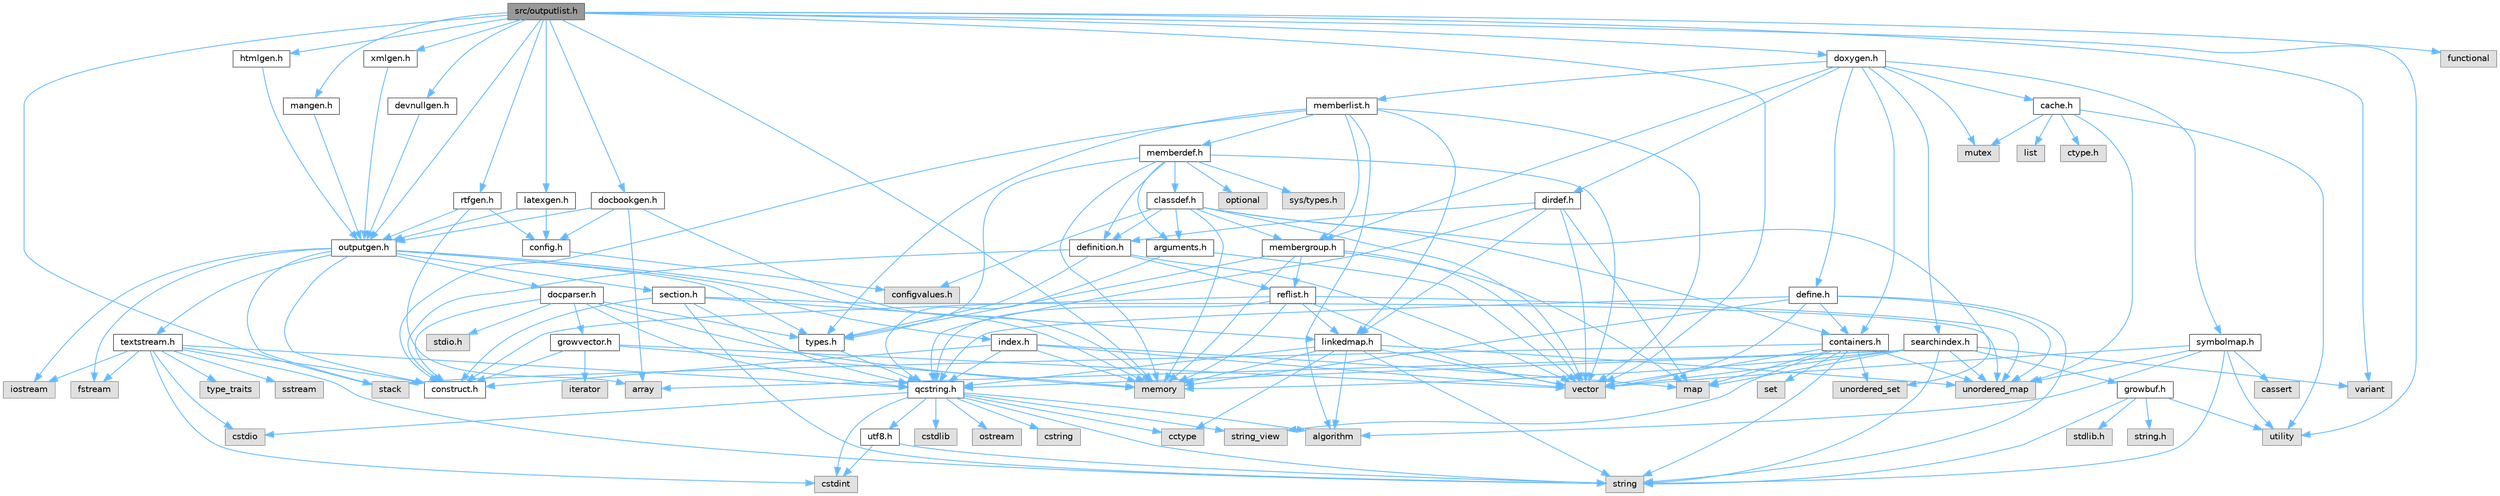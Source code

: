 digraph "src/outputlist.h"
{
 // INTERACTIVE_SVG=YES
 // LATEX_PDF_SIZE
  bgcolor="transparent";
  edge [fontname=Helvetica,fontsize=10,labelfontname=Helvetica,labelfontsize=10];
  node [fontname=Helvetica,fontsize=10,shape=box,height=0.2,width=0.4];
  Node1 [id="Node000001",label="src/outputlist.h",height=0.2,width=0.4,color="gray40", fillcolor="grey60", style="filled", fontcolor="black",tooltip=" "];
  Node1 -> Node2 [id="edge1_Node000001_Node000002",color="steelblue1",style="solid",tooltip=" "];
  Node2 [id="Node000002",label="utility",height=0.2,width=0.4,color="grey60", fillcolor="#E0E0E0", style="filled",tooltip=" "];
  Node1 -> Node3 [id="edge2_Node000001_Node000003",color="steelblue1",style="solid",tooltip=" "];
  Node3 [id="Node000003",label="vector",height=0.2,width=0.4,color="grey60", fillcolor="#E0E0E0", style="filled",tooltip=" "];
  Node1 -> Node4 [id="edge3_Node000001_Node000004",color="steelblue1",style="solid",tooltip=" "];
  Node4 [id="Node000004",label="memory",height=0.2,width=0.4,color="grey60", fillcolor="#E0E0E0", style="filled",tooltip=" "];
  Node1 -> Node5 [id="edge4_Node000001_Node000005",color="steelblue1",style="solid",tooltip=" "];
  Node5 [id="Node000005",label="variant",height=0.2,width=0.4,color="grey60", fillcolor="#E0E0E0", style="filled",tooltip=" "];
  Node1 -> Node6 [id="edge5_Node000001_Node000006",color="steelblue1",style="solid",tooltip=" "];
  Node6 [id="Node000006",label="stack",height=0.2,width=0.4,color="grey60", fillcolor="#E0E0E0", style="filled",tooltip=" "];
  Node1 -> Node7 [id="edge6_Node000001_Node000007",color="steelblue1",style="solid",tooltip=" "];
  Node7 [id="Node000007",label="functional",height=0.2,width=0.4,color="grey60", fillcolor="#E0E0E0", style="filled",tooltip=" "];
  Node1 -> Node8 [id="edge7_Node000001_Node000008",color="steelblue1",style="solid",tooltip=" "];
  Node8 [id="Node000008",label="outputgen.h",height=0.2,width=0.4,color="grey40", fillcolor="white", style="filled",URL="$df/d06/outputgen_8h.html",tooltip=" "];
  Node8 -> Node4 [id="edge8_Node000008_Node000004",color="steelblue1",style="solid",tooltip=" "];
  Node8 -> Node6 [id="edge9_Node000008_Node000006",color="steelblue1",style="solid",tooltip=" "];
  Node8 -> Node9 [id="edge10_Node000008_Node000009",color="steelblue1",style="solid",tooltip=" "];
  Node9 [id="Node000009",label="iostream",height=0.2,width=0.4,color="grey60", fillcolor="#E0E0E0", style="filled",tooltip=" "];
  Node8 -> Node10 [id="edge11_Node000008_Node000010",color="steelblue1",style="solid",tooltip=" "];
  Node10 [id="Node000010",label="fstream",height=0.2,width=0.4,color="grey60", fillcolor="#E0E0E0", style="filled",tooltip=" "];
  Node8 -> Node11 [id="edge12_Node000008_Node000011",color="steelblue1",style="solid",tooltip=" "];
  Node11 [id="Node000011",label="types.h",height=0.2,width=0.4,color="grey40", fillcolor="white", style="filled",URL="$d9/d49/types_8h.html",tooltip="This file contains a number of basic enums and types."];
  Node11 -> Node12 [id="edge13_Node000011_Node000012",color="steelblue1",style="solid",tooltip=" "];
  Node12 [id="Node000012",label="qcstring.h",height=0.2,width=0.4,color="grey40", fillcolor="white", style="filled",URL="$d7/d5c/qcstring_8h.html",tooltip=" "];
  Node12 -> Node13 [id="edge14_Node000012_Node000013",color="steelblue1",style="solid",tooltip=" "];
  Node13 [id="Node000013",label="string",height=0.2,width=0.4,color="grey60", fillcolor="#E0E0E0", style="filled",tooltip=" "];
  Node12 -> Node14 [id="edge15_Node000012_Node000014",color="steelblue1",style="solid",tooltip=" "];
  Node14 [id="Node000014",label="string_view",height=0.2,width=0.4,color="grey60", fillcolor="#E0E0E0", style="filled",tooltip=" "];
  Node12 -> Node15 [id="edge16_Node000012_Node000015",color="steelblue1",style="solid",tooltip=" "];
  Node15 [id="Node000015",label="algorithm",height=0.2,width=0.4,color="grey60", fillcolor="#E0E0E0", style="filled",tooltip=" "];
  Node12 -> Node16 [id="edge17_Node000012_Node000016",color="steelblue1",style="solid",tooltip=" "];
  Node16 [id="Node000016",label="cctype",height=0.2,width=0.4,color="grey60", fillcolor="#E0E0E0", style="filled",tooltip=" "];
  Node12 -> Node17 [id="edge18_Node000012_Node000017",color="steelblue1",style="solid",tooltip=" "];
  Node17 [id="Node000017",label="cstring",height=0.2,width=0.4,color="grey60", fillcolor="#E0E0E0", style="filled",tooltip=" "];
  Node12 -> Node18 [id="edge19_Node000012_Node000018",color="steelblue1",style="solid",tooltip=" "];
  Node18 [id="Node000018",label="cstdio",height=0.2,width=0.4,color="grey60", fillcolor="#E0E0E0", style="filled",tooltip=" "];
  Node12 -> Node19 [id="edge20_Node000012_Node000019",color="steelblue1",style="solid",tooltip=" "];
  Node19 [id="Node000019",label="cstdlib",height=0.2,width=0.4,color="grey60", fillcolor="#E0E0E0", style="filled",tooltip=" "];
  Node12 -> Node20 [id="edge21_Node000012_Node000020",color="steelblue1",style="solid",tooltip=" "];
  Node20 [id="Node000020",label="cstdint",height=0.2,width=0.4,color="grey60", fillcolor="#E0E0E0", style="filled",tooltip=" "];
  Node12 -> Node21 [id="edge22_Node000012_Node000021",color="steelblue1",style="solid",tooltip=" "];
  Node21 [id="Node000021",label="ostream",height=0.2,width=0.4,color="grey60", fillcolor="#E0E0E0", style="filled",tooltip=" "];
  Node12 -> Node22 [id="edge23_Node000012_Node000022",color="steelblue1",style="solid",tooltip=" "];
  Node22 [id="Node000022",label="utf8.h",height=0.2,width=0.4,color="grey40", fillcolor="white", style="filled",URL="$db/d7c/utf8_8h.html",tooltip="Various UTF8 related helper functions."];
  Node22 -> Node20 [id="edge24_Node000022_Node000020",color="steelblue1",style="solid",tooltip=" "];
  Node22 -> Node13 [id="edge25_Node000022_Node000013",color="steelblue1",style="solid",tooltip=" "];
  Node8 -> Node23 [id="edge26_Node000008_Node000023",color="steelblue1",style="solid",tooltip=" "];
  Node23 [id="Node000023",label="index.h",height=0.2,width=0.4,color="grey40", fillcolor="white", style="filled",URL="$d1/db5/index_8h.html",tooltip=" "];
  Node23 -> Node4 [id="edge27_Node000023_Node000004",color="steelblue1",style="solid",tooltip=" "];
  Node23 -> Node3 [id="edge28_Node000023_Node000003",color="steelblue1",style="solid",tooltip=" "];
  Node23 -> Node24 [id="edge29_Node000023_Node000024",color="steelblue1",style="solid",tooltip=" "];
  Node24 [id="Node000024",label="map",height=0.2,width=0.4,color="grey60", fillcolor="#E0E0E0", style="filled",tooltip=" "];
  Node23 -> Node12 [id="edge30_Node000023_Node000012",color="steelblue1",style="solid",tooltip=" "];
  Node23 -> Node25 [id="edge31_Node000023_Node000025",color="steelblue1",style="solid",tooltip=" "];
  Node25 [id="Node000025",label="construct.h",height=0.2,width=0.4,color="grey40", fillcolor="white", style="filled",URL="$d7/dfc/construct_8h.html",tooltip=" "];
  Node8 -> Node26 [id="edge32_Node000008_Node000026",color="steelblue1",style="solid",tooltip=" "];
  Node26 [id="Node000026",label="section.h",height=0.2,width=0.4,color="grey40", fillcolor="white", style="filled",URL="$d1/d2a/section_8h.html",tooltip=" "];
  Node26 -> Node13 [id="edge33_Node000026_Node000013",color="steelblue1",style="solid",tooltip=" "];
  Node26 -> Node27 [id="edge34_Node000026_Node000027",color="steelblue1",style="solid",tooltip=" "];
  Node27 [id="Node000027",label="unordered_map",height=0.2,width=0.4,color="grey60", fillcolor="#E0E0E0", style="filled",tooltip=" "];
  Node26 -> Node12 [id="edge35_Node000026_Node000012",color="steelblue1",style="solid",tooltip=" "];
  Node26 -> Node28 [id="edge36_Node000026_Node000028",color="steelblue1",style="solid",tooltip=" "];
  Node28 [id="Node000028",label="linkedmap.h",height=0.2,width=0.4,color="grey40", fillcolor="white", style="filled",URL="$da/de1/linkedmap_8h.html",tooltip=" "];
  Node28 -> Node27 [id="edge37_Node000028_Node000027",color="steelblue1",style="solid",tooltip=" "];
  Node28 -> Node3 [id="edge38_Node000028_Node000003",color="steelblue1",style="solid",tooltip=" "];
  Node28 -> Node4 [id="edge39_Node000028_Node000004",color="steelblue1",style="solid",tooltip=" "];
  Node28 -> Node13 [id="edge40_Node000028_Node000013",color="steelblue1",style="solid",tooltip=" "];
  Node28 -> Node15 [id="edge41_Node000028_Node000015",color="steelblue1",style="solid",tooltip=" "];
  Node28 -> Node16 [id="edge42_Node000028_Node000016",color="steelblue1",style="solid",tooltip=" "];
  Node28 -> Node12 [id="edge43_Node000028_Node000012",color="steelblue1",style="solid",tooltip=" "];
  Node26 -> Node25 [id="edge44_Node000026_Node000025",color="steelblue1",style="solid",tooltip=" "];
  Node8 -> Node29 [id="edge45_Node000008_Node000029",color="steelblue1",style="solid",tooltip=" "];
  Node29 [id="Node000029",label="textstream.h",height=0.2,width=0.4,color="grey40", fillcolor="white", style="filled",URL="$d4/d7d/textstream_8h.html",tooltip=" "];
  Node29 -> Node13 [id="edge46_Node000029_Node000013",color="steelblue1",style="solid",tooltip=" "];
  Node29 -> Node9 [id="edge47_Node000029_Node000009",color="steelblue1",style="solid",tooltip=" "];
  Node29 -> Node30 [id="edge48_Node000029_Node000030",color="steelblue1",style="solid",tooltip=" "];
  Node30 [id="Node000030",label="sstream",height=0.2,width=0.4,color="grey60", fillcolor="#E0E0E0", style="filled",tooltip=" "];
  Node29 -> Node20 [id="edge49_Node000029_Node000020",color="steelblue1",style="solid",tooltip=" "];
  Node29 -> Node18 [id="edge50_Node000029_Node000018",color="steelblue1",style="solid",tooltip=" "];
  Node29 -> Node10 [id="edge51_Node000029_Node000010",color="steelblue1",style="solid",tooltip=" "];
  Node29 -> Node31 [id="edge52_Node000029_Node000031",color="steelblue1",style="solid",tooltip=" "];
  Node31 [id="Node000031",label="type_traits",height=0.2,width=0.4,color="grey60", fillcolor="#E0E0E0", style="filled",tooltip=" "];
  Node29 -> Node12 [id="edge53_Node000029_Node000012",color="steelblue1",style="solid",tooltip=" "];
  Node29 -> Node25 [id="edge54_Node000029_Node000025",color="steelblue1",style="solid",tooltip=" "];
  Node8 -> Node32 [id="edge55_Node000008_Node000032",color="steelblue1",style="solid",tooltip=" "];
  Node32 [id="Node000032",label="docparser.h",height=0.2,width=0.4,color="grey40", fillcolor="white", style="filled",URL="$de/d9c/docparser_8h.html",tooltip=" "];
  Node32 -> Node33 [id="edge56_Node000032_Node000033",color="steelblue1",style="solid",tooltip=" "];
  Node33 [id="Node000033",label="stdio.h",height=0.2,width=0.4,color="grey60", fillcolor="#E0E0E0", style="filled",tooltip=" "];
  Node32 -> Node4 [id="edge57_Node000032_Node000004",color="steelblue1",style="solid",tooltip=" "];
  Node32 -> Node12 [id="edge58_Node000032_Node000012",color="steelblue1",style="solid",tooltip=" "];
  Node32 -> Node34 [id="edge59_Node000032_Node000034",color="steelblue1",style="solid",tooltip=" "];
  Node34 [id="Node000034",label="growvector.h",height=0.2,width=0.4,color="grey40", fillcolor="white", style="filled",URL="$d7/d50/growvector_8h.html",tooltip=" "];
  Node34 -> Node3 [id="edge60_Node000034_Node000003",color="steelblue1",style="solid",tooltip=" "];
  Node34 -> Node4 [id="edge61_Node000034_Node000004",color="steelblue1",style="solid",tooltip=" "];
  Node34 -> Node35 [id="edge62_Node000034_Node000035",color="steelblue1",style="solid",tooltip=" "];
  Node35 [id="Node000035",label="iterator",height=0.2,width=0.4,color="grey60", fillcolor="#E0E0E0", style="filled",tooltip=" "];
  Node34 -> Node25 [id="edge63_Node000034_Node000025",color="steelblue1",style="solid",tooltip=" "];
  Node32 -> Node25 [id="edge64_Node000032_Node000025",color="steelblue1",style="solid",tooltip=" "];
  Node32 -> Node11 [id="edge65_Node000032_Node000011",color="steelblue1",style="solid",tooltip=" "];
  Node8 -> Node25 [id="edge66_Node000008_Node000025",color="steelblue1",style="solid",tooltip=" "];
  Node1 -> Node36 [id="edge67_Node000001_Node000036",color="steelblue1",style="solid",tooltip=" "];
  Node36 [id="Node000036",label="doxygen.h",height=0.2,width=0.4,color="grey40", fillcolor="white", style="filled",URL="$d1/da1/doxygen_8h.html",tooltip=" "];
  Node36 -> Node37 [id="edge68_Node000036_Node000037",color="steelblue1",style="solid",tooltip=" "];
  Node37 [id="Node000037",label="mutex",height=0.2,width=0.4,color="grey60", fillcolor="#E0E0E0", style="filled",tooltip=" "];
  Node36 -> Node38 [id="edge69_Node000036_Node000038",color="steelblue1",style="solid",tooltip=" "];
  Node38 [id="Node000038",label="containers.h",height=0.2,width=0.4,color="grey40", fillcolor="white", style="filled",URL="$d5/d75/containers_8h.html",tooltip=" "];
  Node38 -> Node3 [id="edge70_Node000038_Node000003",color="steelblue1",style="solid",tooltip=" "];
  Node38 -> Node13 [id="edge71_Node000038_Node000013",color="steelblue1",style="solid",tooltip=" "];
  Node38 -> Node14 [id="edge72_Node000038_Node000014",color="steelblue1",style="solid",tooltip=" "];
  Node38 -> Node39 [id="edge73_Node000038_Node000039",color="steelblue1",style="solid",tooltip=" "];
  Node39 [id="Node000039",label="set",height=0.2,width=0.4,color="grey60", fillcolor="#E0E0E0", style="filled",tooltip=" "];
  Node38 -> Node24 [id="edge74_Node000038_Node000024",color="steelblue1",style="solid",tooltip=" "];
  Node38 -> Node40 [id="edge75_Node000038_Node000040",color="steelblue1",style="solid",tooltip=" "];
  Node40 [id="Node000040",label="unordered_set",height=0.2,width=0.4,color="grey60", fillcolor="#E0E0E0", style="filled",tooltip=" "];
  Node38 -> Node27 [id="edge76_Node000038_Node000027",color="steelblue1",style="solid",tooltip=" "];
  Node38 -> Node6 [id="edge77_Node000038_Node000006",color="steelblue1",style="solid",tooltip=" "];
  Node36 -> Node41 [id="edge78_Node000036_Node000041",color="steelblue1",style="solid",tooltip=" "];
  Node41 [id="Node000041",label="membergroup.h",height=0.2,width=0.4,color="grey40", fillcolor="white", style="filled",URL="$d9/d11/membergroup_8h.html",tooltip=" "];
  Node41 -> Node3 [id="edge79_Node000041_Node000003",color="steelblue1",style="solid",tooltip=" "];
  Node41 -> Node24 [id="edge80_Node000041_Node000024",color="steelblue1",style="solid",tooltip=" "];
  Node41 -> Node4 [id="edge81_Node000041_Node000004",color="steelblue1",style="solid",tooltip=" "];
  Node41 -> Node11 [id="edge82_Node000041_Node000011",color="steelblue1",style="solid",tooltip=" "];
  Node41 -> Node42 [id="edge83_Node000041_Node000042",color="steelblue1",style="solid",tooltip=" "];
  Node42 [id="Node000042",label="reflist.h",height=0.2,width=0.4,color="grey40", fillcolor="white", style="filled",URL="$d1/d02/reflist_8h.html",tooltip=" "];
  Node42 -> Node3 [id="edge84_Node000042_Node000003",color="steelblue1",style="solid",tooltip=" "];
  Node42 -> Node27 [id="edge85_Node000042_Node000027",color="steelblue1",style="solid",tooltip=" "];
  Node42 -> Node4 [id="edge86_Node000042_Node000004",color="steelblue1",style="solid",tooltip=" "];
  Node42 -> Node12 [id="edge87_Node000042_Node000012",color="steelblue1",style="solid",tooltip=" "];
  Node42 -> Node28 [id="edge88_Node000042_Node000028",color="steelblue1",style="solid",tooltip=" "];
  Node42 -> Node25 [id="edge89_Node000042_Node000025",color="steelblue1",style="solid",tooltip=" "];
  Node36 -> Node43 [id="edge90_Node000036_Node000043",color="steelblue1",style="solid",tooltip=" "];
  Node43 [id="Node000043",label="dirdef.h",height=0.2,width=0.4,color="grey40", fillcolor="white", style="filled",URL="$d6/d15/dirdef_8h.html",tooltip=" "];
  Node43 -> Node3 [id="edge91_Node000043_Node000003",color="steelblue1",style="solid",tooltip=" "];
  Node43 -> Node24 [id="edge92_Node000043_Node000024",color="steelblue1",style="solid",tooltip=" "];
  Node43 -> Node12 [id="edge93_Node000043_Node000012",color="steelblue1",style="solid",tooltip=" "];
  Node43 -> Node28 [id="edge94_Node000043_Node000028",color="steelblue1",style="solid",tooltip=" "];
  Node43 -> Node44 [id="edge95_Node000043_Node000044",color="steelblue1",style="solid",tooltip=" "];
  Node44 [id="Node000044",label="definition.h",height=0.2,width=0.4,color="grey40", fillcolor="white", style="filled",URL="$df/da1/definition_8h.html",tooltip=" "];
  Node44 -> Node3 [id="edge96_Node000044_Node000003",color="steelblue1",style="solid",tooltip=" "];
  Node44 -> Node11 [id="edge97_Node000044_Node000011",color="steelblue1",style="solid",tooltip=" "];
  Node44 -> Node42 [id="edge98_Node000044_Node000042",color="steelblue1",style="solid",tooltip=" "];
  Node44 -> Node25 [id="edge99_Node000044_Node000025",color="steelblue1",style="solid",tooltip=" "];
  Node36 -> Node45 [id="edge100_Node000036_Node000045",color="steelblue1",style="solid",tooltip=" "];
  Node45 [id="Node000045",label="memberlist.h",height=0.2,width=0.4,color="grey40", fillcolor="white", style="filled",URL="$dd/d78/memberlist_8h.html",tooltip=" "];
  Node45 -> Node3 [id="edge101_Node000045_Node000003",color="steelblue1",style="solid",tooltip=" "];
  Node45 -> Node15 [id="edge102_Node000045_Node000015",color="steelblue1",style="solid",tooltip=" "];
  Node45 -> Node46 [id="edge103_Node000045_Node000046",color="steelblue1",style="solid",tooltip=" "];
  Node46 [id="Node000046",label="memberdef.h",height=0.2,width=0.4,color="grey40", fillcolor="white", style="filled",URL="$d4/d46/memberdef_8h.html",tooltip=" "];
  Node46 -> Node3 [id="edge104_Node000046_Node000003",color="steelblue1",style="solid",tooltip=" "];
  Node46 -> Node4 [id="edge105_Node000046_Node000004",color="steelblue1",style="solid",tooltip=" "];
  Node46 -> Node47 [id="edge106_Node000046_Node000047",color="steelblue1",style="solid",tooltip=" "];
  Node47 [id="Node000047",label="optional",height=0.2,width=0.4,color="grey60", fillcolor="#E0E0E0", style="filled",tooltip=" "];
  Node46 -> Node48 [id="edge107_Node000046_Node000048",color="steelblue1",style="solid",tooltip=" "];
  Node48 [id="Node000048",label="sys/types.h",height=0.2,width=0.4,color="grey60", fillcolor="#E0E0E0", style="filled",tooltip=" "];
  Node46 -> Node11 [id="edge108_Node000046_Node000011",color="steelblue1",style="solid",tooltip=" "];
  Node46 -> Node44 [id="edge109_Node000046_Node000044",color="steelblue1",style="solid",tooltip=" "];
  Node46 -> Node49 [id="edge110_Node000046_Node000049",color="steelblue1",style="solid",tooltip=" "];
  Node49 [id="Node000049",label="arguments.h",height=0.2,width=0.4,color="grey40", fillcolor="white", style="filled",URL="$df/d9b/arguments_8h.html",tooltip=" "];
  Node49 -> Node3 [id="edge111_Node000049_Node000003",color="steelblue1",style="solid",tooltip=" "];
  Node49 -> Node12 [id="edge112_Node000049_Node000012",color="steelblue1",style="solid",tooltip=" "];
  Node46 -> Node50 [id="edge113_Node000046_Node000050",color="steelblue1",style="solid",tooltip=" "];
  Node50 [id="Node000050",label="classdef.h",height=0.2,width=0.4,color="grey40", fillcolor="white", style="filled",URL="$d1/da6/classdef_8h.html",tooltip=" "];
  Node50 -> Node4 [id="edge114_Node000050_Node000004",color="steelblue1",style="solid",tooltip=" "];
  Node50 -> Node3 [id="edge115_Node000050_Node000003",color="steelblue1",style="solid",tooltip=" "];
  Node50 -> Node40 [id="edge116_Node000050_Node000040",color="steelblue1",style="solid",tooltip=" "];
  Node50 -> Node38 [id="edge117_Node000050_Node000038",color="steelblue1",style="solid",tooltip=" "];
  Node50 -> Node44 [id="edge118_Node000050_Node000044",color="steelblue1",style="solid",tooltip=" "];
  Node50 -> Node49 [id="edge119_Node000050_Node000049",color="steelblue1",style="solid",tooltip=" "];
  Node50 -> Node41 [id="edge120_Node000050_Node000041",color="steelblue1",style="solid",tooltip=" "];
  Node50 -> Node51 [id="edge121_Node000050_Node000051",color="steelblue1",style="solid",tooltip=" "];
  Node51 [id="Node000051",label="configvalues.h",height=0.2,width=0.4,color="grey60", fillcolor="#E0E0E0", style="filled",tooltip=" "];
  Node45 -> Node28 [id="edge122_Node000045_Node000028",color="steelblue1",style="solid",tooltip=" "];
  Node45 -> Node11 [id="edge123_Node000045_Node000011",color="steelblue1",style="solid",tooltip=" "];
  Node45 -> Node41 [id="edge124_Node000045_Node000041",color="steelblue1",style="solid",tooltip=" "];
  Node45 -> Node25 [id="edge125_Node000045_Node000025",color="steelblue1",style="solid",tooltip=" "];
  Node36 -> Node52 [id="edge126_Node000036_Node000052",color="steelblue1",style="solid",tooltip=" "];
  Node52 [id="Node000052",label="define.h",height=0.2,width=0.4,color="grey40", fillcolor="white", style="filled",URL="$df/d67/define_8h.html",tooltip=" "];
  Node52 -> Node3 [id="edge127_Node000052_Node000003",color="steelblue1",style="solid",tooltip=" "];
  Node52 -> Node4 [id="edge128_Node000052_Node000004",color="steelblue1",style="solid",tooltip=" "];
  Node52 -> Node13 [id="edge129_Node000052_Node000013",color="steelblue1",style="solid",tooltip=" "];
  Node52 -> Node27 [id="edge130_Node000052_Node000027",color="steelblue1",style="solid",tooltip=" "];
  Node52 -> Node12 [id="edge131_Node000052_Node000012",color="steelblue1",style="solid",tooltip=" "];
  Node52 -> Node38 [id="edge132_Node000052_Node000038",color="steelblue1",style="solid",tooltip=" "];
  Node36 -> Node53 [id="edge133_Node000036_Node000053",color="steelblue1",style="solid",tooltip=" "];
  Node53 [id="Node000053",label="cache.h",height=0.2,width=0.4,color="grey40", fillcolor="white", style="filled",URL="$d3/d26/cache_8h.html",tooltip=" "];
  Node53 -> Node54 [id="edge134_Node000053_Node000054",color="steelblue1",style="solid",tooltip=" "];
  Node54 [id="Node000054",label="list",height=0.2,width=0.4,color="grey60", fillcolor="#E0E0E0", style="filled",tooltip=" "];
  Node53 -> Node27 [id="edge135_Node000053_Node000027",color="steelblue1",style="solid",tooltip=" "];
  Node53 -> Node37 [id="edge136_Node000053_Node000037",color="steelblue1",style="solid",tooltip=" "];
  Node53 -> Node2 [id="edge137_Node000053_Node000002",color="steelblue1",style="solid",tooltip=" "];
  Node53 -> Node55 [id="edge138_Node000053_Node000055",color="steelblue1",style="solid",tooltip=" "];
  Node55 [id="Node000055",label="ctype.h",height=0.2,width=0.4,color="grey60", fillcolor="#E0E0E0", style="filled",tooltip=" "];
  Node36 -> Node56 [id="edge139_Node000036_Node000056",color="steelblue1",style="solid",tooltip=" "];
  Node56 [id="Node000056",label="symbolmap.h",height=0.2,width=0.4,color="grey40", fillcolor="white", style="filled",URL="$d7/ddd/symbolmap_8h.html",tooltip=" "];
  Node56 -> Node15 [id="edge140_Node000056_Node000015",color="steelblue1",style="solid",tooltip=" "];
  Node56 -> Node27 [id="edge141_Node000056_Node000027",color="steelblue1",style="solid",tooltip=" "];
  Node56 -> Node3 [id="edge142_Node000056_Node000003",color="steelblue1",style="solid",tooltip=" "];
  Node56 -> Node13 [id="edge143_Node000056_Node000013",color="steelblue1",style="solid",tooltip=" "];
  Node56 -> Node2 [id="edge144_Node000056_Node000002",color="steelblue1",style="solid",tooltip=" "];
  Node56 -> Node57 [id="edge145_Node000056_Node000057",color="steelblue1",style="solid",tooltip=" "];
  Node57 [id="Node000057",label="cassert",height=0.2,width=0.4,color="grey60", fillcolor="#E0E0E0", style="filled",tooltip=" "];
  Node36 -> Node58 [id="edge146_Node000036_Node000058",color="steelblue1",style="solid",tooltip=" "];
  Node58 [id="Node000058",label="searchindex.h",height=0.2,width=0.4,color="grey40", fillcolor="white", style="filled",URL="$de/d07/searchindex_8h.html",tooltip="Web server based search engine."];
  Node58 -> Node4 [id="edge147_Node000058_Node000004",color="steelblue1",style="solid",tooltip=" "];
  Node58 -> Node3 [id="edge148_Node000058_Node000003",color="steelblue1",style="solid",tooltip=" "];
  Node58 -> Node24 [id="edge149_Node000058_Node000024",color="steelblue1",style="solid",tooltip=" "];
  Node58 -> Node27 [id="edge150_Node000058_Node000027",color="steelblue1",style="solid",tooltip=" "];
  Node58 -> Node13 [id="edge151_Node000058_Node000013",color="steelblue1",style="solid",tooltip=" "];
  Node58 -> Node59 [id="edge152_Node000058_Node000059",color="steelblue1",style="solid",tooltip=" "];
  Node59 [id="Node000059",label="array",height=0.2,width=0.4,color="grey60", fillcolor="#E0E0E0", style="filled",tooltip=" "];
  Node58 -> Node5 [id="edge153_Node000058_Node000005",color="steelblue1",style="solid",tooltip=" "];
  Node58 -> Node12 [id="edge154_Node000058_Node000012",color="steelblue1",style="solid",tooltip=" "];
  Node58 -> Node60 [id="edge155_Node000058_Node000060",color="steelblue1",style="solid",tooltip=" "];
  Node60 [id="Node000060",label="growbuf.h",height=0.2,width=0.4,color="grey40", fillcolor="white", style="filled",URL="$dd/d72/growbuf_8h.html",tooltip=" "];
  Node60 -> Node2 [id="edge156_Node000060_Node000002",color="steelblue1",style="solid",tooltip=" "];
  Node60 -> Node61 [id="edge157_Node000060_Node000061",color="steelblue1",style="solid",tooltip=" "];
  Node61 [id="Node000061",label="stdlib.h",height=0.2,width=0.4,color="grey60", fillcolor="#E0E0E0", style="filled",tooltip=" "];
  Node60 -> Node62 [id="edge158_Node000060_Node000062",color="steelblue1",style="solid",tooltip=" "];
  Node62 [id="Node000062",label="string.h",height=0.2,width=0.4,color="grey60", fillcolor="#E0E0E0", style="filled",tooltip=" "];
  Node60 -> Node13 [id="edge159_Node000060_Node000013",color="steelblue1",style="solid",tooltip=" "];
  Node1 -> Node63 [id="edge160_Node000001_Node000063",color="steelblue1",style="solid",tooltip=" "];
  Node63 [id="Node000063",label="htmlgen.h",height=0.2,width=0.4,color="grey40", fillcolor="white", style="filled",URL="$d8/d56/htmlgen_8h.html",tooltip=" "];
  Node63 -> Node8 [id="edge161_Node000063_Node000008",color="steelblue1",style="solid",tooltip=" "];
  Node1 -> Node64 [id="edge162_Node000001_Node000064",color="steelblue1",style="solid",tooltip=" "];
  Node64 [id="Node000064",label="latexgen.h",height=0.2,width=0.4,color="grey40", fillcolor="white", style="filled",URL="$d6/d9c/latexgen_8h.html",tooltip=" "];
  Node64 -> Node65 [id="edge163_Node000064_Node000065",color="steelblue1",style="solid",tooltip=" "];
  Node65 [id="Node000065",label="config.h",height=0.2,width=0.4,color="grey40", fillcolor="white", style="filled",URL="$db/d16/config_8h.html",tooltip=" "];
  Node65 -> Node51 [id="edge164_Node000065_Node000051",color="steelblue1",style="solid",tooltip=" "];
  Node64 -> Node8 [id="edge165_Node000064_Node000008",color="steelblue1",style="solid",tooltip=" "];
  Node1 -> Node66 [id="edge166_Node000001_Node000066",color="steelblue1",style="solid",tooltip=" "];
  Node66 [id="Node000066",label="rtfgen.h",height=0.2,width=0.4,color="grey40", fillcolor="white", style="filled",URL="$d4/daa/rtfgen_8h.html",tooltip=" "];
  Node66 -> Node59 [id="edge167_Node000066_Node000059",color="steelblue1",style="solid",tooltip=" "];
  Node66 -> Node65 [id="edge168_Node000066_Node000065",color="steelblue1",style="solid",tooltip=" "];
  Node66 -> Node8 [id="edge169_Node000066_Node000008",color="steelblue1",style="solid",tooltip=" "];
  Node1 -> Node67 [id="edge170_Node000001_Node000067",color="steelblue1",style="solid",tooltip=" "];
  Node67 [id="Node000067",label="mangen.h",height=0.2,width=0.4,color="grey40", fillcolor="white", style="filled",URL="$da/dc0/mangen_8h.html",tooltip=" "];
  Node67 -> Node8 [id="edge171_Node000067_Node000008",color="steelblue1",style="solid",tooltip=" "];
  Node1 -> Node68 [id="edge172_Node000001_Node000068",color="steelblue1",style="solid",tooltip=" "];
  Node68 [id="Node000068",label="docbookgen.h",height=0.2,width=0.4,color="grey40", fillcolor="white", style="filled",URL="$de/dea/docbookgen_8h.html",tooltip=" "];
  Node68 -> Node4 [id="edge173_Node000068_Node000004",color="steelblue1",style="solid",tooltip=" "];
  Node68 -> Node59 [id="edge174_Node000068_Node000059",color="steelblue1",style="solid",tooltip=" "];
  Node68 -> Node65 [id="edge175_Node000068_Node000065",color="steelblue1",style="solid",tooltip=" "];
  Node68 -> Node8 [id="edge176_Node000068_Node000008",color="steelblue1",style="solid",tooltip=" "];
  Node1 -> Node69 [id="edge177_Node000001_Node000069",color="steelblue1",style="solid",tooltip=" "];
  Node69 [id="Node000069",label="xmlgen.h",height=0.2,width=0.4,color="grey40", fillcolor="white", style="filled",URL="$d9/d67/xmlgen_8h.html",tooltip=" "];
  Node69 -> Node8 [id="edge178_Node000069_Node000008",color="steelblue1",style="solid",tooltip=" "];
  Node1 -> Node70 [id="edge179_Node000001_Node000070",color="steelblue1",style="solid",tooltip=" "];
  Node70 [id="Node000070",label="devnullgen.h",height=0.2,width=0.4,color="grey40", fillcolor="white", style="filled",URL="$d8/de5/devnullgen_8h.html",tooltip=" "];
  Node70 -> Node8 [id="edge180_Node000070_Node000008",color="steelblue1",style="solid",tooltip=" "];
}
